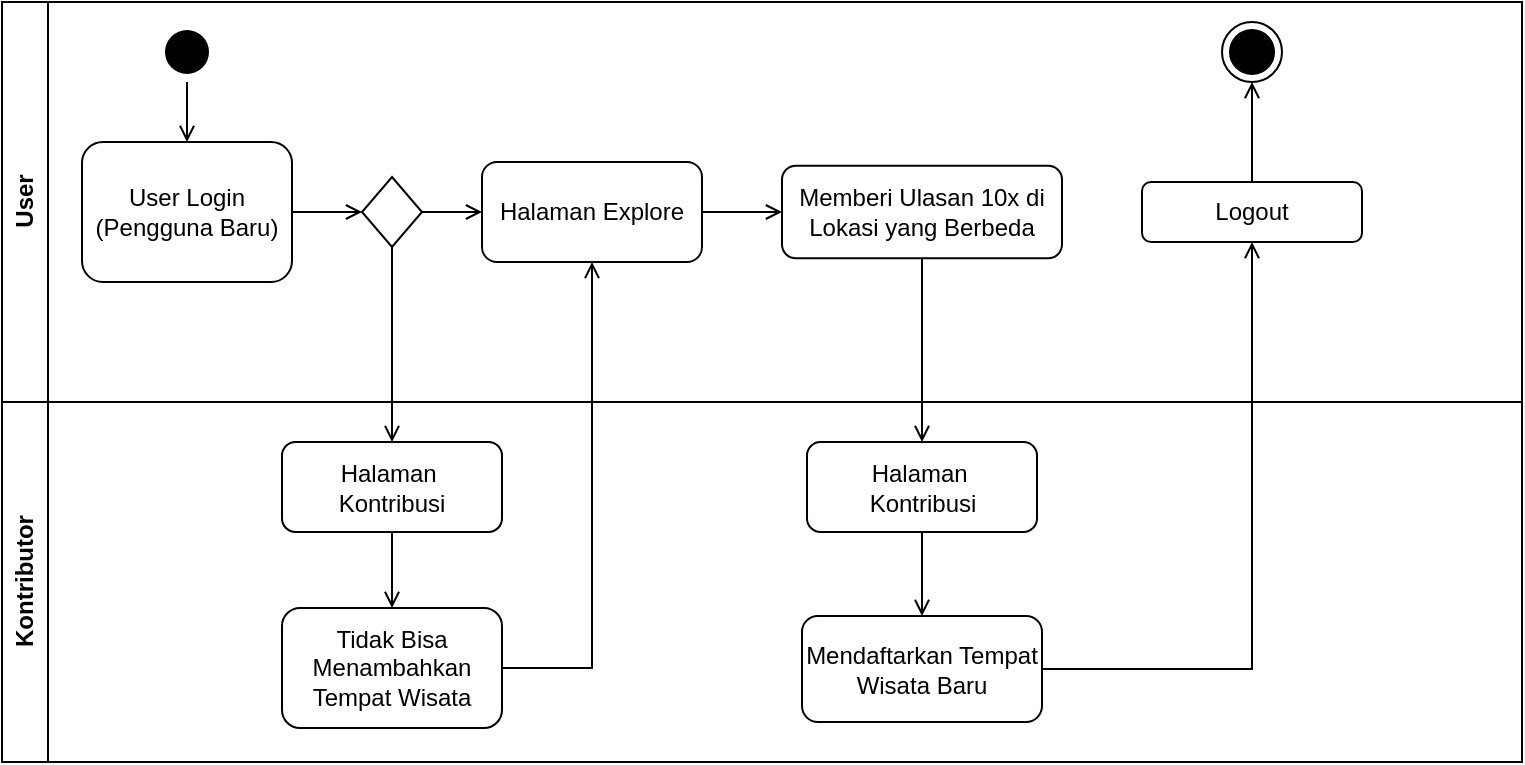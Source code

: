 <mxfile version="24.7.7">
  <diagram name="Page-1" id="e7e014a7-5840-1c2e-5031-d8a46d1fe8dd">
    <mxGraphModel dx="812" dy="456" grid="1" gridSize="10" guides="1" tooltips="1" connect="1" arrows="1" fold="1" page="1" pageScale="1" pageWidth="1169" pageHeight="826" background="none" math="0" shadow="0">
      <root>
        <mxCell id="0" />
        <mxCell id="1" parent="0" />
        <mxCell id="rC1jzke7cSfcXqQ4rUpF-43" value="Kontributor" style="swimlane;horizontal=0;whiteSpace=wrap;html=1;" vertex="1" parent="1">
          <mxGeometry x="40" y="280" width="760" height="180" as="geometry" />
        </mxCell>
        <mxCell id="rC1jzke7cSfcXqQ4rUpF-50" value="Tidak Bisa Menambahkan Tempat Wisata" style="verticalAlign=middle;whiteSpace=wrap;rounded=1;" vertex="1" parent="rC1jzke7cSfcXqQ4rUpF-43">
          <mxGeometry x="140" y="103" width="110" height="60" as="geometry" />
        </mxCell>
        <mxCell id="rC1jzke7cSfcXqQ4rUpF-95" value="Mendaftarkan Tempat Wisata Baru" style="verticalAlign=middle;whiteSpace=wrap;rounded=1;" vertex="1" parent="rC1jzke7cSfcXqQ4rUpF-43">
          <mxGeometry x="400" y="107" width="120" height="53" as="geometry" />
        </mxCell>
        <mxCell id="rC1jzke7cSfcXqQ4rUpF-97" value="Halaman &#xa;Kontribusi" style="verticalAlign=middle;whiteSpace=wrap;rounded=1;" vertex="1" parent="rC1jzke7cSfcXqQ4rUpF-43">
          <mxGeometry x="140" y="20" width="110" height="45" as="geometry" />
        </mxCell>
        <mxCell id="rC1jzke7cSfcXqQ4rUpF-98" style="rounded=0;orthogonalLoop=1;jettySize=auto;html=1;entryX=0.5;entryY=0;entryDx=0;entryDy=0;endArrow=open;endFill=0;exitX=0.5;exitY=1;exitDx=0;exitDy=0;edgeStyle=orthogonalEdgeStyle;" edge="1" parent="rC1jzke7cSfcXqQ4rUpF-43" source="rC1jzke7cSfcXqQ4rUpF-97" target="rC1jzke7cSfcXqQ4rUpF-50">
          <mxGeometry relative="1" as="geometry">
            <mxPoint x="205" y="-67" as="sourcePoint" />
            <mxPoint x="205" y="25" as="targetPoint" />
          </mxGeometry>
        </mxCell>
        <mxCell id="rC1jzke7cSfcXqQ4rUpF-99" value="Halaman &#xa;Kontribusi" style="verticalAlign=middle;whiteSpace=wrap;rounded=1;" vertex="1" parent="rC1jzke7cSfcXqQ4rUpF-43">
          <mxGeometry x="402.5" y="20" width="115" height="45" as="geometry" />
        </mxCell>
        <mxCell id="rC1jzke7cSfcXqQ4rUpF-102" style="rounded=0;orthogonalLoop=1;jettySize=auto;html=1;entryX=0.5;entryY=0;entryDx=0;entryDy=0;endArrow=open;endFill=0;exitX=0.5;exitY=1;exitDx=0;exitDy=0;edgeStyle=orthogonalEdgeStyle;" edge="1" parent="rC1jzke7cSfcXqQ4rUpF-43" source="rC1jzke7cSfcXqQ4rUpF-99" target="rC1jzke7cSfcXqQ4rUpF-95">
          <mxGeometry relative="1" as="geometry">
            <mxPoint x="470" y="-62" as="sourcePoint" />
            <mxPoint x="470" y="30" as="targetPoint" />
          </mxGeometry>
        </mxCell>
        <mxCell id="rC1jzke7cSfcXqQ4rUpF-55" value="User" style="swimlane;horizontal=0;whiteSpace=wrap;html=1;" vertex="1" parent="1">
          <mxGeometry x="40" y="80" width="760" height="200" as="geometry" />
        </mxCell>
        <mxCell id="rC1jzke7cSfcXqQ4rUpF-56" style="edgeStyle=orthogonalEdgeStyle;rounded=0;orthogonalLoop=1;jettySize=auto;html=1;endArrow=open;endFill=0;" edge="1" parent="rC1jzke7cSfcXqQ4rUpF-55" source="rC1jzke7cSfcXqQ4rUpF-57" target="rC1jzke7cSfcXqQ4rUpF-59">
          <mxGeometry relative="1" as="geometry" />
        </mxCell>
        <mxCell id="rC1jzke7cSfcXqQ4rUpF-57" value="" style="ellipse;shape=startState;fillColor=#000000;strokeColor=none;" vertex="1" parent="rC1jzke7cSfcXqQ4rUpF-55">
          <mxGeometry x="77.5" y="10" width="30" height="30" as="geometry" />
        </mxCell>
        <mxCell id="rC1jzke7cSfcXqQ4rUpF-58" style="edgeStyle=orthogonalEdgeStyle;rounded=0;orthogonalLoop=1;jettySize=auto;html=1;entryX=0;entryY=0.5;entryDx=0;entryDy=0;endArrow=open;endFill=0;" edge="1" parent="rC1jzke7cSfcXqQ4rUpF-55" source="rC1jzke7cSfcXqQ4rUpF-59" target="rC1jzke7cSfcXqQ4rUpF-60">
          <mxGeometry relative="1" as="geometry" />
        </mxCell>
        <mxCell id="rC1jzke7cSfcXqQ4rUpF-59" value="User Login&#xa;(Pengguna Baru)" style="verticalAlign=middle;whiteSpace=wrap;rounded=1;" vertex="1" parent="rC1jzke7cSfcXqQ4rUpF-55">
          <mxGeometry x="40" y="70" width="105" height="70" as="geometry" />
        </mxCell>
        <mxCell id="rC1jzke7cSfcXqQ4rUpF-60" value="" style="rhombus;whiteSpace=wrap;html=1;shadow=0;fillStyle=hatch;" vertex="1" parent="rC1jzke7cSfcXqQ4rUpF-55">
          <mxGeometry x="180" y="87.5" width="30" height="35" as="geometry" />
        </mxCell>
        <mxCell id="rC1jzke7cSfcXqQ4rUpF-62" value="Halaman Explore" style="verticalAlign=middle;whiteSpace=wrap;rounded=1;" vertex="1" parent="rC1jzke7cSfcXqQ4rUpF-55">
          <mxGeometry x="240" y="80" width="110" height="50" as="geometry" />
        </mxCell>
        <mxCell id="rC1jzke7cSfcXqQ4rUpF-66" style="rounded=0;orthogonalLoop=1;jettySize=auto;html=1;entryX=0;entryY=0.5;entryDx=0;entryDy=0;endArrow=open;endFill=0;exitX=1;exitY=0.5;exitDx=0;exitDy=0;" edge="1" parent="rC1jzke7cSfcXqQ4rUpF-55" source="rC1jzke7cSfcXqQ4rUpF-60" target="rC1jzke7cSfcXqQ4rUpF-62">
          <mxGeometry relative="1" as="geometry">
            <mxPoint x="253" y="107" as="sourcePoint" />
            <mxPoint x="300" y="55" as="targetPoint" />
          </mxGeometry>
        </mxCell>
        <mxCell id="rC1jzke7cSfcXqQ4rUpF-70" value="Memberi Ulasan 10x di Lokasi yang Berbeda" style="verticalAlign=middle;whiteSpace=wrap;rounded=1;" vertex="1" parent="rC1jzke7cSfcXqQ4rUpF-55">
          <mxGeometry x="390" y="81.88" width="140" height="46.25" as="geometry" />
        </mxCell>
        <mxCell id="rC1jzke7cSfcXqQ4rUpF-71" style="rounded=0;orthogonalLoop=1;jettySize=auto;html=1;entryX=0;entryY=0.5;entryDx=0;entryDy=0;endArrow=open;endFill=0;exitX=1;exitY=0.5;exitDx=0;exitDy=0;" edge="1" parent="rC1jzke7cSfcXqQ4rUpF-55" source="rC1jzke7cSfcXqQ4rUpF-62" target="rC1jzke7cSfcXqQ4rUpF-70">
          <mxGeometry relative="1" as="geometry">
            <mxPoint x="253" y="107" as="sourcePoint" />
            <mxPoint x="300" y="55" as="targetPoint" />
          </mxGeometry>
        </mxCell>
        <mxCell id="rC1jzke7cSfcXqQ4rUpF-93" style="edgeStyle=orthogonalEdgeStyle;rounded=0;orthogonalLoop=1;jettySize=auto;html=1;entryX=0.5;entryY=1;entryDx=0;entryDy=0;endArrow=open;endFill=0;" edge="1" parent="rC1jzke7cSfcXqQ4rUpF-55" source="rC1jzke7cSfcXqQ4rUpF-91" target="rC1jzke7cSfcXqQ4rUpF-94">
          <mxGeometry relative="1" as="geometry">
            <mxPoint x="725" y="120" as="targetPoint" />
          </mxGeometry>
        </mxCell>
        <mxCell id="rC1jzke7cSfcXqQ4rUpF-91" value="Logout" style="verticalAlign=middle;whiteSpace=wrap;rounded=1;" vertex="1" parent="rC1jzke7cSfcXqQ4rUpF-55">
          <mxGeometry x="570" y="90.01" width="110" height="30" as="geometry" />
        </mxCell>
        <mxCell id="rC1jzke7cSfcXqQ4rUpF-94" value="" style="ellipse;html=1;shape=endState;fillColor=#000000;strokeColor=#000000;" vertex="1" parent="rC1jzke7cSfcXqQ4rUpF-55">
          <mxGeometry x="610" y="10" width="30" height="30" as="geometry" />
        </mxCell>
        <mxCell id="rC1jzke7cSfcXqQ4rUpF-68" style="rounded=0;orthogonalLoop=1;jettySize=auto;html=1;entryX=0.5;entryY=0;entryDx=0;entryDy=0;endArrow=open;endFill=0;exitX=0.5;exitY=1;exitDx=0;exitDy=0;edgeStyle=orthogonalEdgeStyle;" edge="1" parent="1" source="rC1jzke7cSfcXqQ4rUpF-60" target="rC1jzke7cSfcXqQ4rUpF-97">
          <mxGeometry relative="1" as="geometry">
            <mxPoint x="292" y="204" as="sourcePoint" />
            <mxPoint x="340" y="255" as="targetPoint" />
          </mxGeometry>
        </mxCell>
        <mxCell id="rC1jzke7cSfcXqQ4rUpF-74" style="edgeStyle=orthogonalEdgeStyle;rounded=0;orthogonalLoop=1;jettySize=auto;html=1;exitX=1;exitY=0.5;exitDx=0;exitDy=0;entryX=0.5;entryY=1;entryDx=0;entryDy=0;endArrow=open;endFill=0;" edge="1" parent="1" source="rC1jzke7cSfcXqQ4rUpF-50" target="rC1jzke7cSfcXqQ4rUpF-62">
          <mxGeometry relative="1" as="geometry">
            <mxPoint x="550" y="230" as="targetPoint" />
          </mxGeometry>
        </mxCell>
        <mxCell id="rC1jzke7cSfcXqQ4rUpF-100" style="rounded=0;orthogonalLoop=1;jettySize=auto;html=1;entryX=0.5;entryY=0;entryDx=0;entryDy=0;endArrow=open;endFill=0;exitX=0.5;exitY=1;exitDx=0;exitDy=0;edgeStyle=orthogonalEdgeStyle;" edge="1" parent="1" source="rC1jzke7cSfcXqQ4rUpF-70" target="rC1jzke7cSfcXqQ4rUpF-99">
          <mxGeometry relative="1" as="geometry">
            <mxPoint x="245" y="213" as="sourcePoint" />
            <mxPoint x="245" y="310" as="targetPoint" />
          </mxGeometry>
        </mxCell>
        <mxCell id="rC1jzke7cSfcXqQ4rUpF-103" style="edgeStyle=orthogonalEdgeStyle;rounded=0;orthogonalLoop=1;jettySize=auto;html=1;exitX=1;exitY=0.5;exitDx=0;exitDy=0;endArrow=open;endFill=0;" edge="1" parent="1" source="rC1jzke7cSfcXqQ4rUpF-95" target="rC1jzke7cSfcXqQ4rUpF-91">
          <mxGeometry relative="1" as="geometry">
            <mxPoint x="345" y="220" as="targetPoint" />
            <mxPoint x="300" y="423" as="sourcePoint" />
          </mxGeometry>
        </mxCell>
      </root>
    </mxGraphModel>
  </diagram>
</mxfile>

